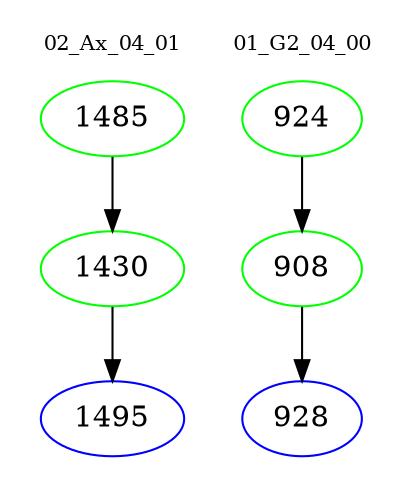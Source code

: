 digraph{
subgraph cluster_0 {
color = white
label = "02_Ax_04_01";
fontsize=10;
T0_1485 [label="1485", color="green"]
T0_1485 -> T0_1430 [color="black"]
T0_1430 [label="1430", color="green"]
T0_1430 -> T0_1495 [color="black"]
T0_1495 [label="1495", color="blue"]
}
subgraph cluster_1 {
color = white
label = "01_G2_04_00";
fontsize=10;
T1_924 [label="924", color="green"]
T1_924 -> T1_908 [color="black"]
T1_908 [label="908", color="green"]
T1_908 -> T1_928 [color="black"]
T1_928 [label="928", color="blue"]
}
}
